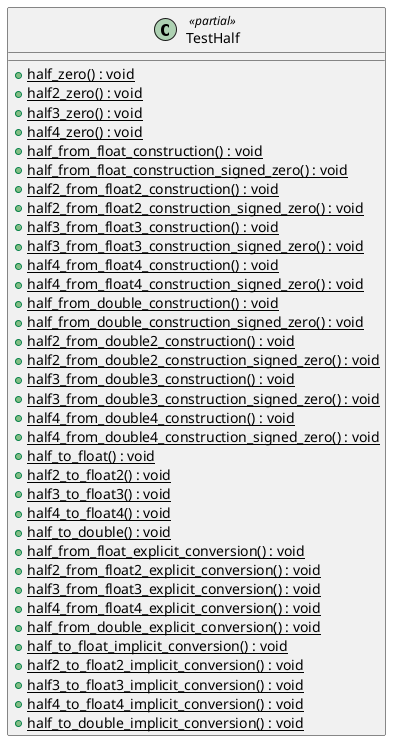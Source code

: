 @startuml
class TestHalf <<partial>> {
    + {static} half_zero() : void
    + {static} half2_zero() : void
    + {static} half3_zero() : void
    + {static} half4_zero() : void
    + {static} half_from_float_construction() : void
    + {static} half_from_float_construction_signed_zero() : void
    + {static} half2_from_float2_construction() : void
    + {static} half2_from_float2_construction_signed_zero() : void
    + {static} half3_from_float3_construction() : void
    + {static} half3_from_float3_construction_signed_zero() : void
    + {static} half4_from_float4_construction() : void
    + {static} half4_from_float4_construction_signed_zero() : void
    + {static} half_from_double_construction() : void
    + {static} half_from_double_construction_signed_zero() : void
    + {static} half2_from_double2_construction() : void
    + {static} half2_from_double2_construction_signed_zero() : void
    + {static} half3_from_double3_construction() : void
    + {static} half3_from_double3_construction_signed_zero() : void
    + {static} half4_from_double4_construction() : void
    + {static} half4_from_double4_construction_signed_zero() : void
    + {static} half_to_float() : void
    + {static} half2_to_float2() : void
    + {static} half3_to_float3() : void
    + {static} half4_to_float4() : void
    + {static} half_to_double() : void
    + {static} half_from_float_explicit_conversion() : void
    + {static} half2_from_float2_explicit_conversion() : void
    + {static} half3_from_float3_explicit_conversion() : void
    + {static} half4_from_float4_explicit_conversion() : void
    + {static} half_from_double_explicit_conversion() : void
    + {static} half_to_float_implicit_conversion() : void
    + {static} half2_to_float2_implicit_conversion() : void
    + {static} half3_to_float3_implicit_conversion() : void
    + {static} half4_to_float4_implicit_conversion() : void
    + {static} half_to_double_implicit_conversion() : void
}
@enduml
